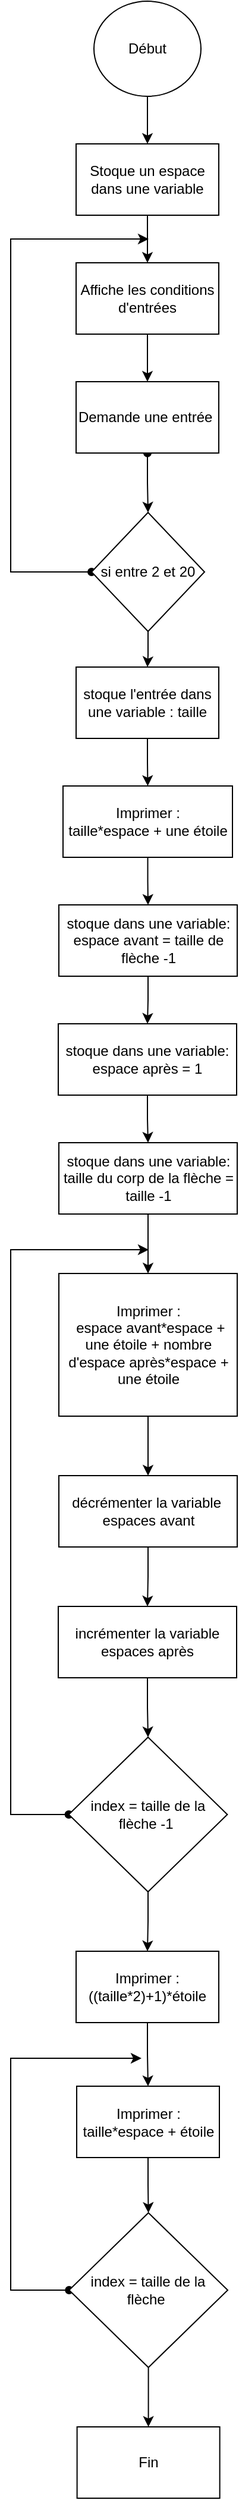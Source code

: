 <mxfile version="20.3.0" type="device"><diagram id="E9Yg8V9FZDOwqIWdV-gY" name="Kata-flèche"><mxGraphModel dx="1102" dy="861" grid="1" gridSize="10" guides="1" tooltips="1" connect="1" arrows="1" fold="1" page="1" pageScale="1" pageWidth="827" pageHeight="1169" math="0" shadow="0"><root><mxCell id="0"/><mxCell id="1" parent="0"/><mxCell id="r8OJSXf2AczknxnKMw7x-1" value="" style="edgeStyle=orthogonalEdgeStyle;rounded=0;orthogonalLoop=1;jettySize=auto;html=1;entryX=0.5;entryY=0;entryDx=0;entryDy=0;" edge="1" parent="1" source="r8OJSXf2AczknxnKMw7x-2" target="r8OJSXf2AczknxnKMw7x-17"><mxGeometry relative="1" as="geometry"><mxPoint x="428" y="210" as="targetPoint"/></mxGeometry></mxCell><mxCell id="r8OJSXf2AczknxnKMw7x-2" value="Début" style="ellipse;whiteSpace=wrap;html=1;" vertex="1" parent="1"><mxGeometry x="388" y="80" width="90" height="80" as="geometry"/></mxCell><mxCell id="r8OJSXf2AczknxnKMw7x-3" style="edgeStyle=orthogonalEdgeStyle;rounded=0;orthogonalLoop=1;jettySize=auto;html=1;exitX=0;exitY=0.5;exitDx=0;exitDy=0;startArrow=oval;startFill=1;" edge="1" parent="1" source="r8OJSXf2AczknxnKMw7x-5"><mxGeometry relative="1" as="geometry"><mxPoint x="434" y="280" as="targetPoint"/><Array as="points"><mxPoint x="318" y="560"/><mxPoint x="318" y="280"/></Array></mxGeometry></mxCell><mxCell id="r8OJSXf2AczknxnKMw7x-4" style="edgeStyle=orthogonalEdgeStyle;rounded=0;orthogonalLoop=1;jettySize=auto;html=1;strokeColor=#000000;startArrow=none;startFill=0;" edge="1" parent="1" source="r8OJSXf2AczknxnKMw7x-5" target="r8OJSXf2AczknxnKMw7x-15"><mxGeometry relative="1" as="geometry"/></mxCell><mxCell id="r8OJSXf2AczknxnKMw7x-5" value="si entre 2 et 20" style="rhombus;whiteSpace=wrap;html=1;" vertex="1" parent="1"><mxGeometry x="386" y="510" width="95" height="100" as="geometry"/></mxCell><mxCell id="r8OJSXf2AczknxnKMw7x-6" style="edgeStyle=orthogonalEdgeStyle;rounded=0;orthogonalLoop=1;jettySize=auto;html=1;entryX=0.5;entryY=0;entryDx=0;entryDy=0;strokeColor=#000000;startArrow=none;startFill=0;" edge="1" parent="1" source="r8OJSXf2AczknxnKMw7x-7" target="r8OJSXf2AczknxnKMw7x-9"><mxGeometry relative="1" as="geometry"/></mxCell><mxCell id="r8OJSXf2AczknxnKMw7x-7" value="Imprimer :&lt;br&gt;taille*espace + une étoile" style="whiteSpace=wrap;html=1;" vertex="1" parent="1"><mxGeometry x="362" y="740" width="142.5" height="60" as="geometry"/></mxCell><mxCell id="r8OJSXf2AczknxnKMw7x-8" style="edgeStyle=orthogonalEdgeStyle;rounded=0;orthogonalLoop=1;jettySize=auto;html=1;strokeColor=#000000;startArrow=none;startFill=0;" edge="1" parent="1" source="r8OJSXf2AczknxnKMw7x-9" target="r8OJSXf2AczknxnKMw7x-19"><mxGeometry relative="1" as="geometry"/></mxCell><mxCell id="r8OJSXf2AczknxnKMw7x-9" value="stoque dans une variable:&lt;br&gt;espace avant = taille de flèche -1" style="whiteSpace=wrap;html=1;" vertex="1" parent="1"><mxGeometry x="358.5" y="840" width="150" height="60" as="geometry"/></mxCell><mxCell id="r8OJSXf2AczknxnKMw7x-10" style="edgeStyle=orthogonalEdgeStyle;rounded=0;orthogonalLoop=1;jettySize=auto;html=1;entryX=0.5;entryY=0;entryDx=0;entryDy=0;strokeColor=#000000;startArrow=oval;startFill=1;" edge="1" parent="1" source="r8OJSXf2AczknxnKMw7x-11" target="r8OJSXf2AczknxnKMw7x-5"><mxGeometry relative="1" as="geometry"/></mxCell><mxCell id="r8OJSXf2AczknxnKMw7x-11" value="Demande une entrée&amp;nbsp;" style="whiteSpace=wrap;html=1;" vertex="1" parent="1"><mxGeometry x="373" y="400" width="120" height="60" as="geometry"/></mxCell><mxCell id="r8OJSXf2AczknxnKMw7x-12" style="edgeStyle=orthogonalEdgeStyle;rounded=0;orthogonalLoop=1;jettySize=auto;html=1;strokeColor=#000000;startArrow=none;startFill=0;" edge="1" parent="1" source="r8OJSXf2AczknxnKMw7x-13" target="r8OJSXf2AczknxnKMw7x-11"><mxGeometry relative="1" as="geometry"/></mxCell><mxCell id="r8OJSXf2AczknxnKMw7x-13" value="Affiche les conditions d'entrées" style="rounded=0;whiteSpace=wrap;html=1;" vertex="1" parent="1"><mxGeometry x="373" y="300" width="120" height="60" as="geometry"/></mxCell><mxCell id="r8OJSXf2AczknxnKMw7x-14" style="edgeStyle=orthogonalEdgeStyle;rounded=0;orthogonalLoop=1;jettySize=auto;html=1;strokeColor=#000000;startArrow=none;startFill=0;" edge="1" parent="1" source="r8OJSXf2AczknxnKMw7x-15" target="r8OJSXf2AczknxnKMw7x-7"><mxGeometry relative="1" as="geometry"/></mxCell><mxCell id="r8OJSXf2AczknxnKMw7x-15" value="stoque l'entrée dans une variable : taille" style="rounded=0;whiteSpace=wrap;html=1;" vertex="1" parent="1"><mxGeometry x="373" y="640" width="120" height="60" as="geometry"/></mxCell><mxCell id="r8OJSXf2AczknxnKMw7x-16" style="edgeStyle=orthogonalEdgeStyle;rounded=0;orthogonalLoop=1;jettySize=auto;html=1;strokeColor=#000000;startArrow=none;startFill=0;" edge="1" parent="1" source="r8OJSXf2AczknxnKMw7x-17" target="r8OJSXf2AczknxnKMw7x-13"><mxGeometry relative="1" as="geometry"/></mxCell><mxCell id="r8OJSXf2AczknxnKMw7x-17" value="Stoque un espace dans une variable" style="rounded=0;whiteSpace=wrap;html=1;" vertex="1" parent="1"><mxGeometry x="373" y="200" width="120" height="60" as="geometry"/></mxCell><mxCell id="r8OJSXf2AczknxnKMw7x-18" style="edgeStyle=orthogonalEdgeStyle;rounded=0;orthogonalLoop=1;jettySize=auto;html=1;strokeColor=#000000;startArrow=none;startFill=0;" edge="1" parent="1" source="r8OJSXf2AczknxnKMw7x-19" target="r8OJSXf2AczknxnKMw7x-21"><mxGeometry relative="1" as="geometry"/></mxCell><mxCell id="r8OJSXf2AczknxnKMw7x-19" value="stoque dans une variable:&lt;br&gt;espace après = 1" style="whiteSpace=wrap;html=1;" vertex="1" parent="1"><mxGeometry x="358" y="940" width="150" height="60" as="geometry"/></mxCell><mxCell id="r8OJSXf2AczknxnKMw7x-20" style="edgeStyle=orthogonalEdgeStyle;rounded=0;orthogonalLoop=1;jettySize=auto;html=1;entryX=0.5;entryY=0;entryDx=0;entryDy=0;strokeColor=#000000;startArrow=none;startFill=0;" edge="1" parent="1" source="r8OJSXf2AczknxnKMw7x-21" target="r8OJSXf2AczknxnKMw7x-23"><mxGeometry relative="1" as="geometry"/></mxCell><mxCell id="r8OJSXf2AczknxnKMw7x-21" value="stoque dans une variable:&lt;br&gt;taille du corp de la flèche = taille -1" style="whiteSpace=wrap;html=1;" vertex="1" parent="1"><mxGeometry x="358.5" y="1040" width="150" height="60" as="geometry"/></mxCell><mxCell id="r8OJSXf2AczknxnKMw7x-22" style="edgeStyle=orthogonalEdgeStyle;rounded=0;orthogonalLoop=1;jettySize=auto;html=1;strokeColor=#000000;startArrow=none;startFill=0;" edge="1" parent="1" source="r8OJSXf2AczknxnKMw7x-23" target="r8OJSXf2AczknxnKMw7x-25"><mxGeometry relative="1" as="geometry"/></mxCell><mxCell id="r8OJSXf2AczknxnKMw7x-23" value="Imprimer :&lt;br&gt;&amp;nbsp;espace avant*espace + une étoile + nombre d'espace après*espace + une étoile" style="whiteSpace=wrap;html=1;" vertex="1" parent="1"><mxGeometry x="358.5" y="1150" width="150" height="120" as="geometry"/></mxCell><mxCell id="r8OJSXf2AczknxnKMw7x-24" style="edgeStyle=orthogonalEdgeStyle;rounded=0;orthogonalLoop=1;jettySize=auto;html=1;entryX=0.5;entryY=0;entryDx=0;entryDy=0;strokeColor=#000000;startArrow=none;startFill=0;" edge="1" parent="1" source="r8OJSXf2AczknxnKMw7x-25" target="r8OJSXf2AczknxnKMw7x-28"><mxGeometry relative="1" as="geometry"/></mxCell><mxCell id="r8OJSXf2AczknxnKMw7x-25" value="décrémenter la variable&amp;nbsp; espaces avant&lt;span style=&quot;color: rgba(0, 0, 0, 0); font-family: monospace; font-size: 0px; text-align: start;&quot;&gt;%3CmxGraphModel%3E%3Croot%3E%3CmxCell%20id%3D%220%22%2F%3E%3CmxCell%20id%3D%221%22%20parent%3D%220%22%2F%3E%3CmxCell%20id%3D%222%22%20value%3D%22stoque%20dans%20une%20variable%3A%26lt%3Bbr%26gt%3Btaille%20du%20corp%20de%20la%20fl%C3%A8che%20%3D%20taille%20-1%22%20style%3D%22whiteSpace%3Dwrap%3Bhtml%3D1%3B%22%20vertex%3D%221%22%20parent%3D%221%22%3E%3CmxGeometry%20x%3D%22358%22%20y%3D%22830%22%20width%3D%22150%22%20height%3D%2260%22%20as%3D%22geometry%22%2F%3E%3C%2FmxCell%3E%3C%2Froot%3E%3C%2FmxGraphModel%3E&lt;/span&gt;" style="whiteSpace=wrap;html=1;" vertex="1" parent="1"><mxGeometry x="358.5" y="1320" width="150" height="60" as="geometry"/></mxCell><mxCell id="r8OJSXf2AczknxnKMw7x-26" style="edgeStyle=orthogonalEdgeStyle;rounded=0;orthogonalLoop=1;jettySize=auto;html=1;strokeColor=#000000;startArrow=oval;startFill=1;exitX=0;exitY=0.5;exitDx=0;exitDy=0;" edge="1" parent="1" source="r8OJSXf2AczknxnKMw7x-30"><mxGeometry relative="1" as="geometry"><mxPoint x="434" y="1130" as="targetPoint"/><Array as="points"><mxPoint x="318" y="1605"/><mxPoint x="318" y="1130"/></Array></mxGeometry></mxCell><mxCell id="r8OJSXf2AczknxnKMw7x-27" style="edgeStyle=orthogonalEdgeStyle;rounded=0;orthogonalLoop=1;jettySize=auto;html=1;strokeColor=#000000;startArrow=none;startFill=0;" edge="1" parent="1" source="r8OJSXf2AczknxnKMw7x-28" target="r8OJSXf2AczknxnKMw7x-30"><mxGeometry relative="1" as="geometry"/></mxCell><mxCell id="r8OJSXf2AczknxnKMw7x-28" value="incrémenter la variable espaces après" style="whiteSpace=wrap;html=1;" vertex="1" parent="1"><mxGeometry x="358" y="1430" width="150" height="60" as="geometry"/></mxCell><mxCell id="r8OJSXf2AczknxnKMw7x-29" style="edgeStyle=orthogonalEdgeStyle;rounded=0;orthogonalLoop=1;jettySize=auto;html=1;strokeColor=#000000;startArrow=none;startFill=0;" edge="1" parent="1" source="r8OJSXf2AczknxnKMw7x-30" target="r8OJSXf2AczknxnKMw7x-32"><mxGeometry relative="1" as="geometry"/></mxCell><mxCell id="r8OJSXf2AczknxnKMw7x-30" value="index = taille de la flèche -1&amp;nbsp;" style="rhombus;whiteSpace=wrap;html=1;" vertex="1" parent="1"><mxGeometry x="366.82" y="1540" width="133.37" height="130" as="geometry"/></mxCell><mxCell id="r8OJSXf2AczknxnKMw7x-31" style="edgeStyle=orthogonalEdgeStyle;rounded=0;orthogonalLoop=1;jettySize=auto;html=1;entryX=0.5;entryY=0;entryDx=0;entryDy=0;strokeColor=#000000;startArrow=none;startFill=0;" edge="1" parent="1" source="r8OJSXf2AczknxnKMw7x-32" target="r8OJSXf2AczknxnKMw7x-34"><mxGeometry relative="1" as="geometry"/></mxCell><mxCell id="r8OJSXf2AczknxnKMw7x-32" value="Imprimer :&lt;br&gt;((taille*2)+1)*étoile" style="whiteSpace=wrap;html=1;" vertex="1" parent="1"><mxGeometry x="373" y="1720" width="120" height="60" as="geometry"/></mxCell><mxCell id="r8OJSXf2AczknxnKMw7x-33" style="edgeStyle=orthogonalEdgeStyle;rounded=0;orthogonalLoop=1;jettySize=auto;html=1;strokeColor=#000000;startArrow=none;startFill=0;" edge="1" parent="1" source="r8OJSXf2AczknxnKMw7x-34" target="r8OJSXf2AczknxnKMw7x-37"><mxGeometry relative="1" as="geometry"/></mxCell><mxCell id="r8OJSXf2AczknxnKMw7x-34" value="Imprimer :&lt;br&gt;taille*espace + étoile" style="whiteSpace=wrap;html=1;" vertex="1" parent="1"><mxGeometry x="373.5" y="1833.5" width="120" height="60" as="geometry"/></mxCell><mxCell id="r8OJSXf2AczknxnKMw7x-35" style="edgeStyle=orthogonalEdgeStyle;rounded=0;orthogonalLoop=1;jettySize=auto;html=1;strokeColor=#000000;startArrow=oval;startFill=1;" edge="1" parent="1" source="r8OJSXf2AczknxnKMw7x-37"><mxGeometry relative="1" as="geometry"><mxPoint x="428" y="1810" as="targetPoint"/><Array as="points"><mxPoint x="318" y="2005"/><mxPoint x="318" y="1810"/></Array></mxGeometry></mxCell><mxCell id="r8OJSXf2AczknxnKMw7x-36" value="" style="edgeStyle=orthogonalEdgeStyle;rounded=0;orthogonalLoop=1;jettySize=auto;html=1;strokeColor=#000000;startArrow=none;startFill=0;" edge="1" parent="1" source="r8OJSXf2AczknxnKMw7x-37" target="r8OJSXf2AczknxnKMw7x-38"><mxGeometry relative="1" as="geometry"/></mxCell><mxCell id="r8OJSXf2AczknxnKMw7x-37" value="index = taille de la flèche&amp;nbsp;" style="rhombus;whiteSpace=wrap;html=1;" vertex="1" parent="1"><mxGeometry x="367.13" y="1940" width="133.37" height="130" as="geometry"/></mxCell><mxCell id="r8OJSXf2AczknxnKMw7x-38" value="Fin" style="whiteSpace=wrap;html=1;" vertex="1" parent="1"><mxGeometry x="373.815" y="2120" width="120" height="60" as="geometry"/></mxCell></root></mxGraphModel></diagram></mxfile>